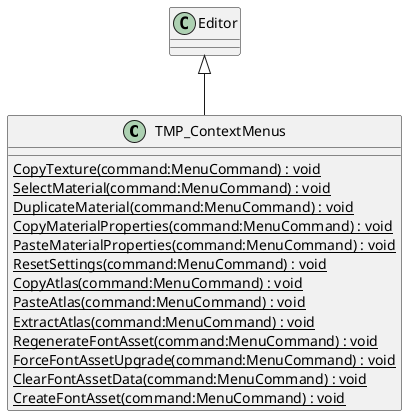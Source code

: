 @startuml
class TMP_ContextMenus {
    {static} CopyTexture(command:MenuCommand) : void
    {static} SelectMaterial(command:MenuCommand) : void
    {static} DuplicateMaterial(command:MenuCommand) : void
    {static} CopyMaterialProperties(command:MenuCommand) : void
    {static} PasteMaterialProperties(command:MenuCommand) : void
    {static} ResetSettings(command:MenuCommand) : void
    {static} CopyAtlas(command:MenuCommand) : void
    {static} PasteAtlas(command:MenuCommand) : void
    {static} ExtractAtlas(command:MenuCommand) : void
    {static} RegenerateFontAsset(command:MenuCommand) : void
    {static} ForceFontAssetUpgrade(command:MenuCommand) : void
    {static} ClearFontAssetData(command:MenuCommand) : void
    {static} CreateFontAsset(command:MenuCommand) : void
}
Editor <|-- TMP_ContextMenus
@enduml
